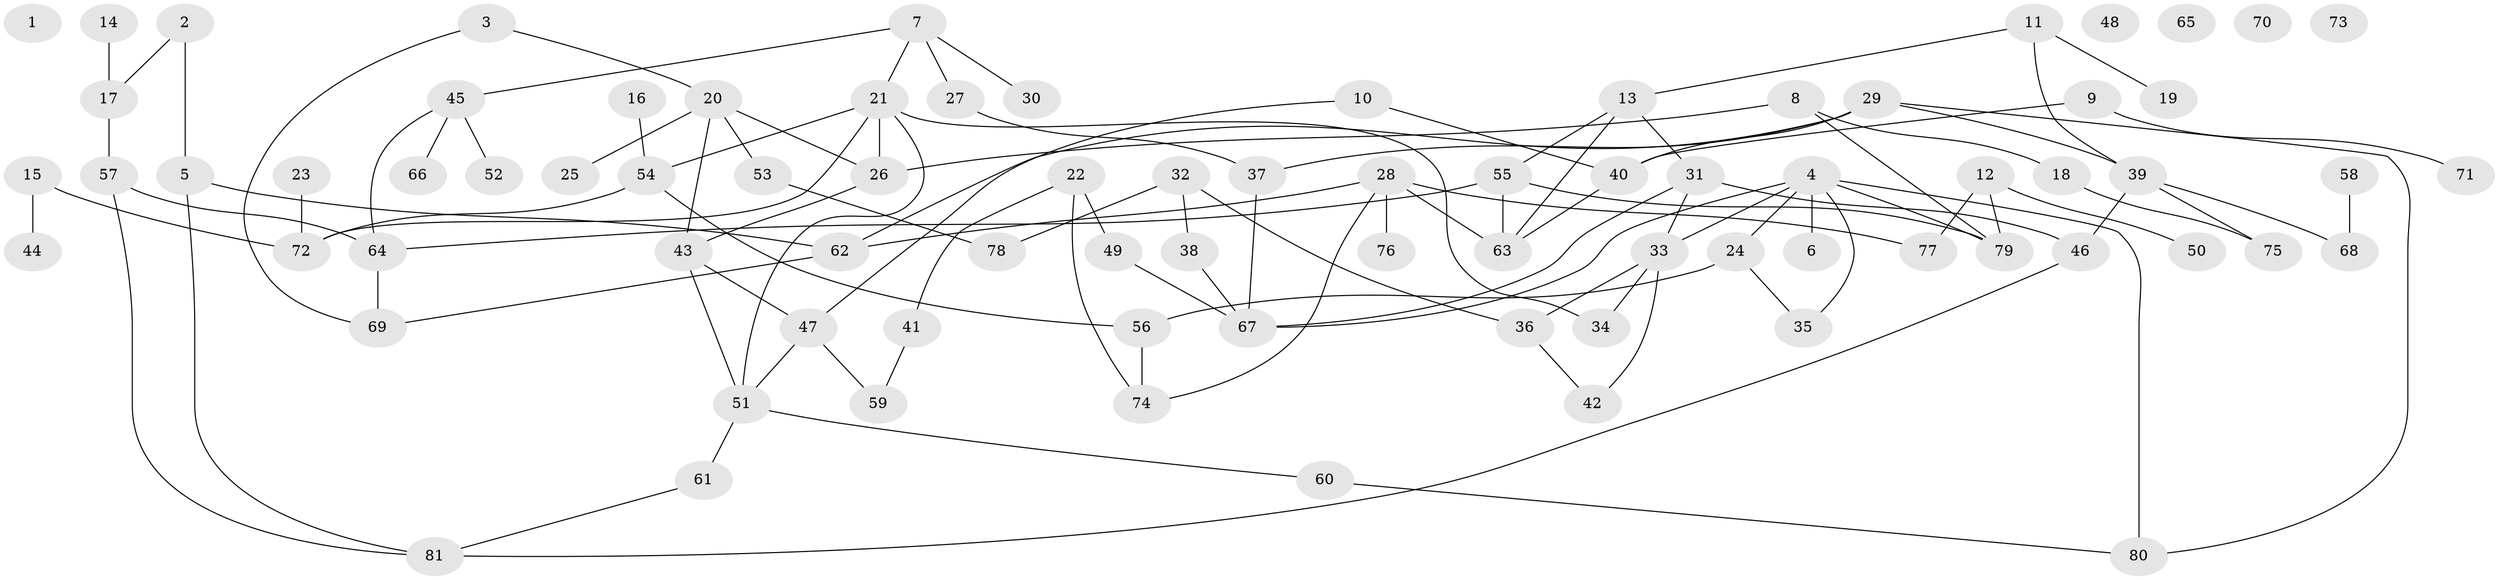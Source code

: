 // coarse degree distribution, {0: 0.125, 5: 0.1, 1: 0.175, 4: 0.15, 2: 0.225, 3: 0.15, 6: 0.025, 8: 0.025, 9: 0.025}
// Generated by graph-tools (version 1.1) at 2025/43/03/04/25 21:43:19]
// undirected, 81 vertices, 108 edges
graph export_dot {
graph [start="1"]
  node [color=gray90,style=filled];
  1;
  2;
  3;
  4;
  5;
  6;
  7;
  8;
  9;
  10;
  11;
  12;
  13;
  14;
  15;
  16;
  17;
  18;
  19;
  20;
  21;
  22;
  23;
  24;
  25;
  26;
  27;
  28;
  29;
  30;
  31;
  32;
  33;
  34;
  35;
  36;
  37;
  38;
  39;
  40;
  41;
  42;
  43;
  44;
  45;
  46;
  47;
  48;
  49;
  50;
  51;
  52;
  53;
  54;
  55;
  56;
  57;
  58;
  59;
  60;
  61;
  62;
  63;
  64;
  65;
  66;
  67;
  68;
  69;
  70;
  71;
  72;
  73;
  74;
  75;
  76;
  77;
  78;
  79;
  80;
  81;
  2 -- 5;
  2 -- 17;
  3 -- 20;
  3 -- 69;
  4 -- 6;
  4 -- 24;
  4 -- 33;
  4 -- 35;
  4 -- 67;
  4 -- 79;
  4 -- 80;
  5 -- 62;
  5 -- 81;
  7 -- 21;
  7 -- 27;
  7 -- 30;
  7 -- 45;
  8 -- 18;
  8 -- 26;
  8 -- 79;
  9 -- 40;
  9 -- 71;
  10 -- 40;
  10 -- 47;
  11 -- 13;
  11 -- 19;
  11 -- 39;
  12 -- 50;
  12 -- 77;
  12 -- 79;
  13 -- 31;
  13 -- 55;
  13 -- 63;
  14 -- 17;
  15 -- 44;
  15 -- 72;
  16 -- 54;
  17 -- 57;
  18 -- 75;
  20 -- 25;
  20 -- 26;
  20 -- 43;
  20 -- 53;
  21 -- 26;
  21 -- 34;
  21 -- 51;
  21 -- 54;
  21 -- 72;
  22 -- 41;
  22 -- 49;
  22 -- 74;
  23 -- 72;
  24 -- 35;
  24 -- 56;
  26 -- 43;
  27 -- 37;
  28 -- 62;
  28 -- 63;
  28 -- 74;
  28 -- 76;
  28 -- 77;
  29 -- 37;
  29 -- 39;
  29 -- 40;
  29 -- 62;
  29 -- 80;
  31 -- 33;
  31 -- 46;
  31 -- 67;
  32 -- 36;
  32 -- 38;
  32 -- 78;
  33 -- 34;
  33 -- 36;
  33 -- 42;
  36 -- 42;
  37 -- 67;
  38 -- 67;
  39 -- 46;
  39 -- 68;
  39 -- 75;
  40 -- 63;
  41 -- 59;
  43 -- 47;
  43 -- 51;
  45 -- 52;
  45 -- 64;
  45 -- 66;
  46 -- 81;
  47 -- 51;
  47 -- 59;
  49 -- 67;
  51 -- 60;
  51 -- 61;
  53 -- 78;
  54 -- 56;
  54 -- 72;
  55 -- 63;
  55 -- 64;
  55 -- 79;
  56 -- 74;
  57 -- 64;
  57 -- 81;
  58 -- 68;
  60 -- 80;
  61 -- 81;
  62 -- 69;
  64 -- 69;
}
